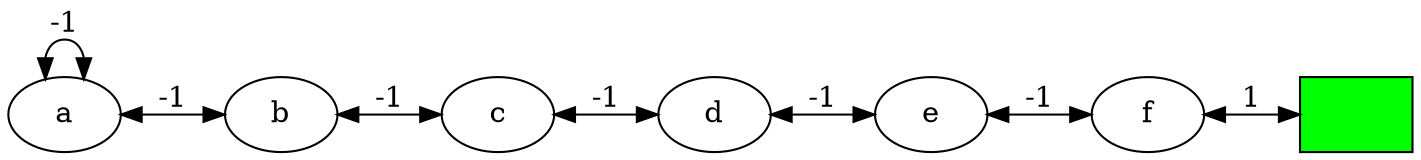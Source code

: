 digraph {
  rankdir="LR";
  overlap=false;
  edge [dir="both"]
  a
  b
  c
  d
  e
  f
  g[label="", fillcolor=green, shape=box style=filled];

  a -> a[label="-1"];
  a -> b[label="-1"];
  b -> c[label="-1"];
  c -> d[label="-1"];
  d -> e[label="-1"];
  e -> f[label="-1"];
  f -> g[label="1"];
}
